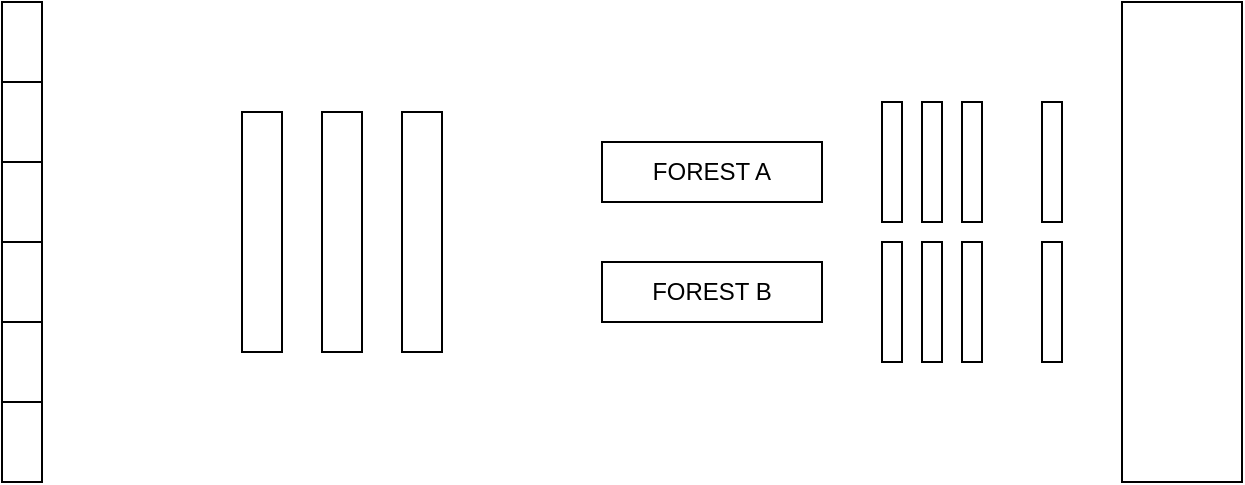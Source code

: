 <mxfile version="20.5.2" type="github">
  <diagram id="zOwNHJr7R-2RFhYsYNpd" name="Page-1">
    <mxGraphModel dx="1038" dy="571" grid="1" gridSize="10" guides="1" tooltips="1" connect="1" arrows="1" fold="1" page="1" pageScale="1" pageWidth="850" pageHeight="1100" math="0" shadow="0">
      <root>
        <mxCell id="0" />
        <mxCell id="1" parent="0" />
        <mxCell id="EqxgvoO0hf8KcEwvMwu5-1" value="" style="rounded=0;whiteSpace=wrap;html=1;direction=south;" vertex="1" parent="1">
          <mxGeometry x="40" y="40" width="20" height="240" as="geometry" />
        </mxCell>
        <mxCell id="EqxgvoO0hf8KcEwvMwu5-2" value="FOREST A" style="rounded=0;whiteSpace=wrap;html=1;" vertex="1" parent="1">
          <mxGeometry x="340" y="110" width="110" height="30" as="geometry" />
        </mxCell>
        <mxCell id="EqxgvoO0hf8KcEwvMwu5-3" value="" style="rounded=0;whiteSpace=wrap;html=1;direction=south;" vertex="1" parent="1">
          <mxGeometry x="240" y="95" width="20" height="120" as="geometry" />
        </mxCell>
        <mxCell id="EqxgvoO0hf8KcEwvMwu5-4" value="" style="rounded=0;whiteSpace=wrap;html=1;direction=south;" vertex="1" parent="1">
          <mxGeometry x="200" y="95" width="20" height="120" as="geometry" />
        </mxCell>
        <mxCell id="EqxgvoO0hf8KcEwvMwu5-5" value="" style="rounded=0;whiteSpace=wrap;html=1;direction=south;" vertex="1" parent="1">
          <mxGeometry x="160" y="95" width="20" height="120" as="geometry" />
        </mxCell>
        <mxCell id="EqxgvoO0hf8KcEwvMwu5-6" value="FOREST B" style="rounded=0;whiteSpace=wrap;html=1;" vertex="1" parent="1">
          <mxGeometry x="340" y="170" width="110" height="30" as="geometry" />
        </mxCell>
        <mxCell id="EqxgvoO0hf8KcEwvMwu5-8" value="" style="endArrow=none;html=1;rounded=0;entryX=0.5;entryY=1;entryDx=0;entryDy=0;exitX=0.5;exitY=0;exitDx=0;exitDy=0;" edge="1" parent="1" source="EqxgvoO0hf8KcEwvMwu5-1" target="EqxgvoO0hf8KcEwvMwu5-1">
          <mxGeometry width="50" height="50" relative="1" as="geometry">
            <mxPoint x="60" y="155" as="sourcePoint" />
            <mxPoint x="260" y="250" as="targetPoint" />
          </mxGeometry>
        </mxCell>
        <mxCell id="EqxgvoO0hf8KcEwvMwu5-13" value="" style="rounded=0;whiteSpace=wrap;html=1;" vertex="1" parent="1">
          <mxGeometry x="40" y="80" width="20" height="40" as="geometry" />
        </mxCell>
        <mxCell id="EqxgvoO0hf8KcEwvMwu5-14" value="" style="rounded=0;whiteSpace=wrap;html=1;" vertex="1" parent="1">
          <mxGeometry x="40" y="200" width="20" height="40" as="geometry" />
        </mxCell>
        <mxCell id="EqxgvoO0hf8KcEwvMwu5-15" value="" style="rounded=0;whiteSpace=wrap;html=1;direction=south;" vertex="1" parent="1">
          <mxGeometry x="600" y="40" width="60" height="240" as="geometry" />
        </mxCell>
        <mxCell id="EqxgvoO0hf8KcEwvMwu5-16" value="" style="rounded=0;whiteSpace=wrap;html=1;" vertex="1" parent="1">
          <mxGeometry x="520" y="160" width="10" height="60" as="geometry" />
        </mxCell>
        <mxCell id="EqxgvoO0hf8KcEwvMwu5-17" value="" style="rounded=0;whiteSpace=wrap;html=1;" vertex="1" parent="1">
          <mxGeometry x="500" y="160" width="10" height="60" as="geometry" />
        </mxCell>
        <mxCell id="EqxgvoO0hf8KcEwvMwu5-18" value="" style="rounded=0;whiteSpace=wrap;html=1;" vertex="1" parent="1">
          <mxGeometry x="480" y="160" width="10" height="60" as="geometry" />
        </mxCell>
        <mxCell id="EqxgvoO0hf8KcEwvMwu5-19" value="" style="rounded=0;whiteSpace=wrap;html=1;" vertex="1" parent="1">
          <mxGeometry x="560" y="90" width="10" height="60" as="geometry" />
        </mxCell>
        <mxCell id="EqxgvoO0hf8KcEwvMwu5-20" value="" style="rounded=0;whiteSpace=wrap;html=1;" vertex="1" parent="1">
          <mxGeometry x="520" y="90" width="10" height="60" as="geometry" />
        </mxCell>
        <mxCell id="EqxgvoO0hf8KcEwvMwu5-21" value="" style="rounded=0;whiteSpace=wrap;html=1;" vertex="1" parent="1">
          <mxGeometry x="560" y="160" width="10" height="60" as="geometry" />
        </mxCell>
        <mxCell id="EqxgvoO0hf8KcEwvMwu5-22" value="" style="rounded=0;whiteSpace=wrap;html=1;" vertex="1" parent="1">
          <mxGeometry x="500" y="90" width="10" height="60" as="geometry" />
        </mxCell>
        <mxCell id="EqxgvoO0hf8KcEwvMwu5-23" value="" style="rounded=0;whiteSpace=wrap;html=1;" vertex="1" parent="1">
          <mxGeometry x="480" y="90" width="10" height="60" as="geometry" />
        </mxCell>
      </root>
    </mxGraphModel>
  </diagram>
</mxfile>
